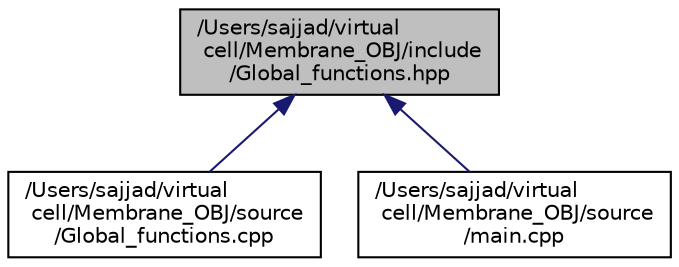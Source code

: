 digraph "/Users/sajjad/virtual cell/Membrane_OBJ/include/Global_functions.hpp"
{
 // LATEX_PDF_SIZE
  edge [fontname="Helvetica",fontsize="10",labelfontname="Helvetica",labelfontsize="10"];
  node [fontname="Helvetica",fontsize="10",shape=record];
  Node3 [label="/Users/sajjad/virtual\l cell/Membrane_OBJ/include\l/Global_functions.hpp",height=0.2,width=0.4,color="black", fillcolor="grey75", style="filled", fontcolor="black",tooltip=" "];
  Node3 -> Node4 [dir="back",color="midnightblue",fontsize="10",style="solid"];
  Node4 [label="/Users/sajjad/virtual\l cell/Membrane_OBJ/source\l/Global_functions.cpp",height=0.2,width=0.4,color="black", fillcolor="white", style="filled",URL="$Global__functions_8cpp.html",tooltip=" "];
  Node3 -> Node5 [dir="back",color="midnightblue",fontsize="10",style="solid"];
  Node5 [label="/Users/sajjad/virtual\l cell/Membrane_OBJ/source\l/main.cpp",height=0.2,width=0.4,color="black", fillcolor="white", style="filled",URL="$main_8cpp.html",tooltip=" "];
}
